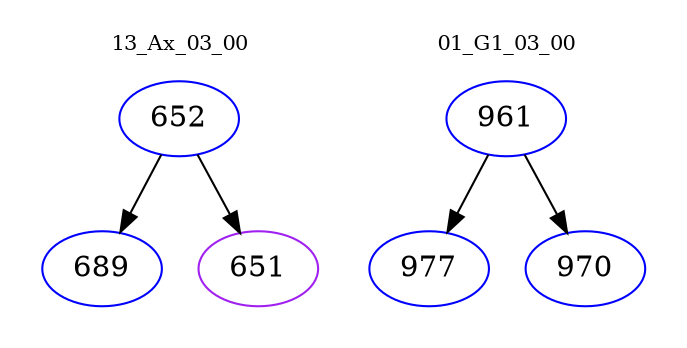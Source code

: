 digraph{
subgraph cluster_0 {
color = white
label = "13_Ax_03_00";
fontsize=10;
T0_652 [label="652", color="blue"]
T0_652 -> T0_689 [color="black"]
T0_689 [label="689", color="blue"]
T0_652 -> T0_651 [color="black"]
T0_651 [label="651", color="purple"]
}
subgraph cluster_1 {
color = white
label = "01_G1_03_00";
fontsize=10;
T1_961 [label="961", color="blue"]
T1_961 -> T1_977 [color="black"]
T1_977 [label="977", color="blue"]
T1_961 -> T1_970 [color="black"]
T1_970 [label="970", color="blue"]
}
}
